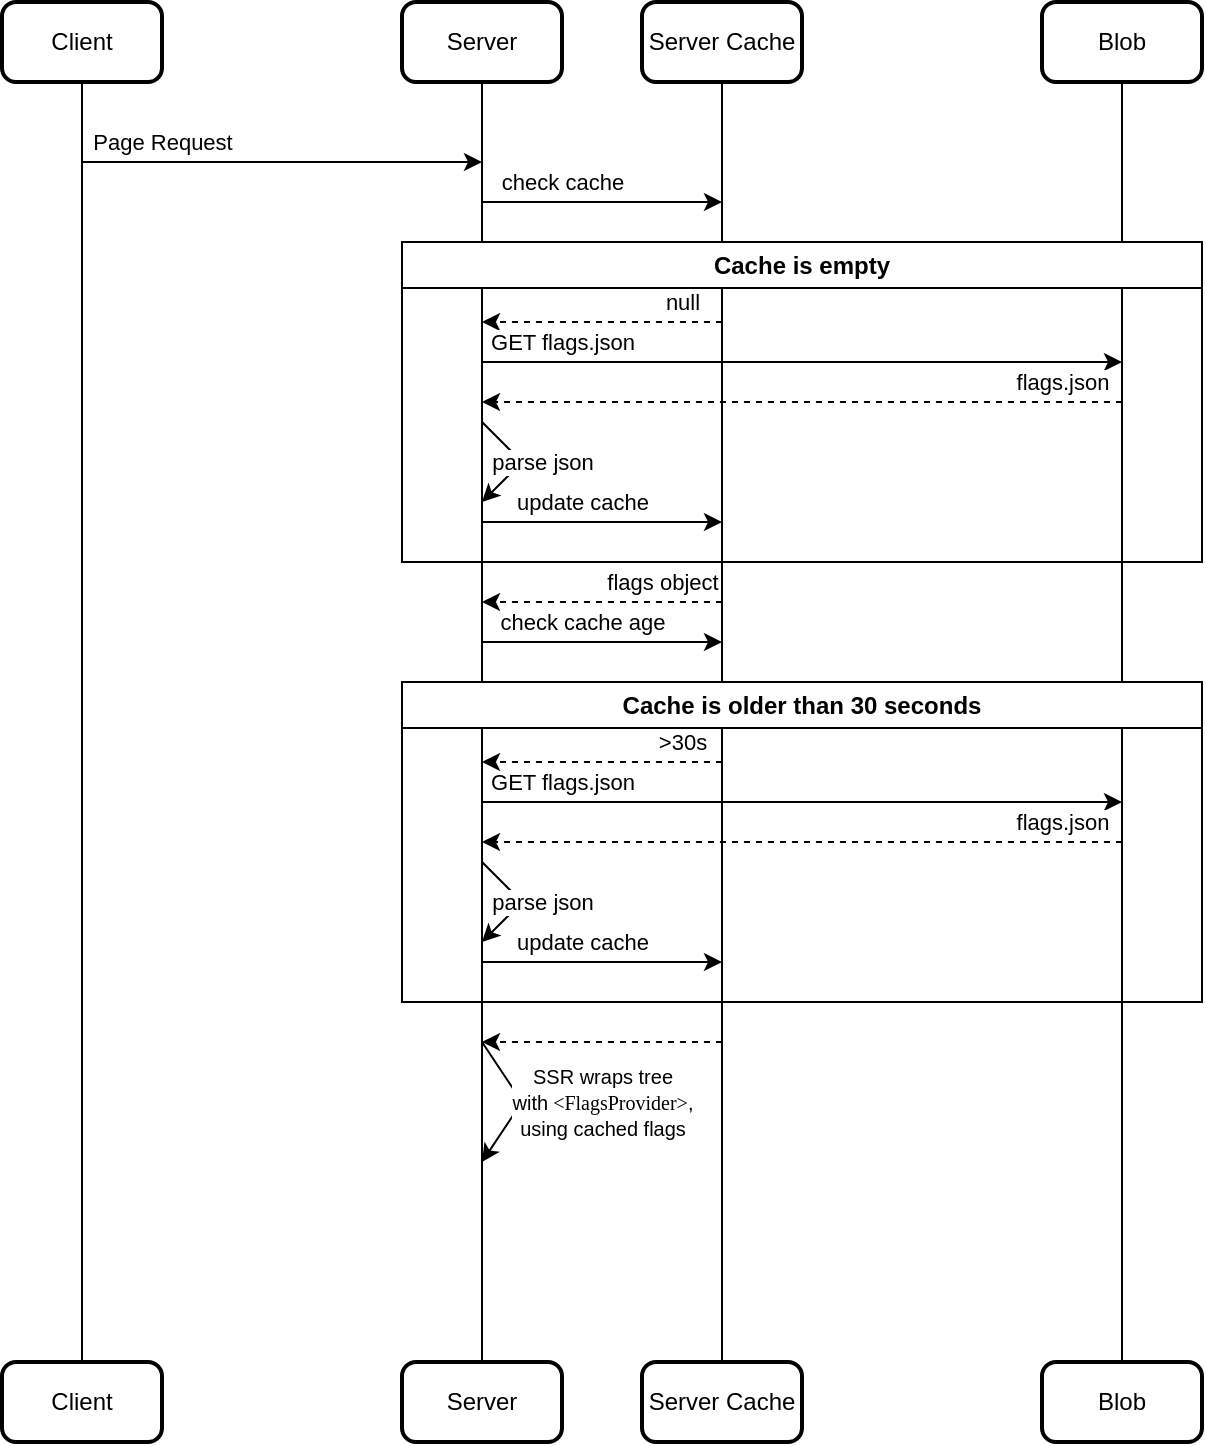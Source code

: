 <mxfile version="28.2.6">
  <diagram name="Page-1" id="5wtJL8Qg_r-bOMWsfcsG">
    <mxGraphModel dx="815" dy="444" grid="1" gridSize="10" guides="1" tooltips="1" connect="1" arrows="1" fold="1" page="1" pageScale="1" pageWidth="850" pageHeight="1100" math="0" shadow="0">
      <root>
        <mxCell id="0" />
        <mxCell id="1" parent="0" />
        <mxCell id="wKjelJYVH1py5RIKKvwj-5" style="edgeStyle=orthogonalEdgeStyle;rounded=0;orthogonalLoop=1;jettySize=auto;html=1;entryX=0.5;entryY=0;entryDx=0;entryDy=0;endArrow=none;endFill=0;" edge="1" parent="1" source="qG-v3CblzvyafhOUs0ST-2" target="wKjelJYVH1py5RIKKvwj-1">
          <mxGeometry relative="1" as="geometry" />
        </mxCell>
        <mxCell id="qG-v3CblzvyafhOUs0ST-2" value="Client" style="rounded=1;whiteSpace=wrap;html=1;absoluteArcSize=1;arcSize=14;strokeWidth=2;" parent="1" vertex="1">
          <mxGeometry x="120" y="80" width="80" height="40" as="geometry" />
        </mxCell>
        <mxCell id="wKjelJYVH1py5RIKKvwj-6" style="edgeStyle=orthogonalEdgeStyle;rounded=0;orthogonalLoop=1;jettySize=auto;html=1;endArrow=none;endFill=0;" edge="1" parent="1" source="qG-v3CblzvyafhOUs0ST-3" target="wKjelJYVH1py5RIKKvwj-2">
          <mxGeometry relative="1" as="geometry" />
        </mxCell>
        <mxCell id="qG-v3CblzvyafhOUs0ST-3" value="Server" style="rounded=1;whiteSpace=wrap;html=1;absoluteArcSize=1;arcSize=14;strokeWidth=2;" parent="1" vertex="1">
          <mxGeometry x="320" y="80" width="80" height="40" as="geometry" />
        </mxCell>
        <mxCell id="wKjelJYVH1py5RIKKvwj-7" style="edgeStyle=orthogonalEdgeStyle;rounded=0;orthogonalLoop=1;jettySize=auto;html=1;endArrow=none;endFill=0;" edge="1" parent="1" source="qG-v3CblzvyafhOUs0ST-4" target="wKjelJYVH1py5RIKKvwj-3">
          <mxGeometry relative="1" as="geometry" />
        </mxCell>
        <mxCell id="qG-v3CblzvyafhOUs0ST-4" value="Server Cache" style="rounded=1;whiteSpace=wrap;html=1;absoluteArcSize=1;arcSize=14;strokeWidth=2;" parent="1" vertex="1">
          <mxGeometry x="440" y="80" width="80" height="40" as="geometry" />
        </mxCell>
        <mxCell id="wKjelJYVH1py5RIKKvwj-8" style="edgeStyle=orthogonalEdgeStyle;rounded=0;orthogonalLoop=1;jettySize=auto;html=1;endArrow=none;endFill=0;" edge="1" parent="1" source="qG-v3CblzvyafhOUs0ST-5" target="wKjelJYVH1py5RIKKvwj-4">
          <mxGeometry relative="1" as="geometry" />
        </mxCell>
        <mxCell id="qG-v3CblzvyafhOUs0ST-5" value="Blob" style="rounded=1;whiteSpace=wrap;html=1;absoluteArcSize=1;arcSize=14;strokeWidth=2;" parent="1" vertex="1">
          <mxGeometry x="640" y="80" width="80" height="40" as="geometry" />
        </mxCell>
        <mxCell id="wKjelJYVH1py5RIKKvwj-1" value="Client" style="rounded=1;whiteSpace=wrap;html=1;absoluteArcSize=1;arcSize=14;strokeWidth=2;" vertex="1" parent="1">
          <mxGeometry x="120" y="760" width="80" height="40" as="geometry" />
        </mxCell>
        <mxCell id="wKjelJYVH1py5RIKKvwj-2" value="Server" style="rounded=1;whiteSpace=wrap;html=1;absoluteArcSize=1;arcSize=14;strokeWidth=2;" vertex="1" parent="1">
          <mxGeometry x="320" y="760" width="80" height="40" as="geometry" />
        </mxCell>
        <mxCell id="wKjelJYVH1py5RIKKvwj-3" value="Server Cache" style="rounded=1;whiteSpace=wrap;html=1;absoluteArcSize=1;arcSize=14;strokeWidth=2;" vertex="1" parent="1">
          <mxGeometry x="440" y="760" width="80" height="40" as="geometry" />
        </mxCell>
        <mxCell id="wKjelJYVH1py5RIKKvwj-4" value="Blob" style="rounded=1;whiteSpace=wrap;html=1;absoluteArcSize=1;arcSize=14;strokeWidth=2;" vertex="1" parent="1">
          <mxGeometry x="640" y="760" width="80" height="40" as="geometry" />
        </mxCell>
        <mxCell id="wKjelJYVH1py5RIKKvwj-10" value="Page Request" style="endArrow=classic;html=1;rounded=0;" edge="1" parent="1">
          <mxGeometry x="-0.6" y="10" width="50" height="50" relative="1" as="geometry">
            <mxPoint x="160" y="160" as="sourcePoint" />
            <mxPoint x="360" y="160" as="targetPoint" />
            <mxPoint as="offset" />
          </mxGeometry>
        </mxCell>
        <mxCell id="wKjelJYVH1py5RIKKvwj-11" value="check cache" style="endArrow=classic;html=1;rounded=0;" edge="1" parent="1">
          <mxGeometry x="-0.333" y="10" width="50" height="50" relative="1" as="geometry">
            <mxPoint x="360" y="180" as="sourcePoint" />
            <mxPoint x="480" y="180" as="targetPoint" />
            <mxPoint as="offset" />
          </mxGeometry>
        </mxCell>
        <mxCell id="wKjelJYVH1py5RIKKvwj-12" value="Cache is empty" style="swimlane;whiteSpace=wrap;html=1;" vertex="1" parent="1">
          <mxGeometry x="320" y="200" width="400" height="160" as="geometry">
            <mxRectangle x="320" y="200" width="120" height="30" as="alternateBounds" />
          </mxGeometry>
        </mxCell>
        <mxCell id="wKjelJYVH1py5RIKKvwj-13" value="null" style="endArrow=classic;html=1;rounded=0;dashed=1;" edge="1" parent="1">
          <mxGeometry x="-0.667" y="-10" width="50" height="50" relative="1" as="geometry">
            <mxPoint x="480" y="240" as="sourcePoint" />
            <mxPoint x="360" y="240" as="targetPoint" />
            <mxPoint as="offset" />
          </mxGeometry>
        </mxCell>
        <mxCell id="wKjelJYVH1py5RIKKvwj-14" value="GET flags.json" style="endArrow=classic;html=1;rounded=0;" edge="1" parent="1">
          <mxGeometry x="-0.75" y="10" width="50" height="50" relative="1" as="geometry">
            <mxPoint x="360" y="260" as="sourcePoint" />
            <mxPoint x="680" y="260" as="targetPoint" />
            <mxPoint as="offset" />
          </mxGeometry>
        </mxCell>
        <mxCell id="wKjelJYVH1py5RIKKvwj-15" value="flags.json" style="endArrow=classic;html=1;rounded=0;dashed=1;" edge="1" parent="1">
          <mxGeometry x="-0.812" y="-10" width="50" height="50" relative="1" as="geometry">
            <mxPoint x="680" y="280" as="sourcePoint" />
            <mxPoint x="360" y="280" as="targetPoint" />
            <mxPoint as="offset" />
          </mxGeometry>
        </mxCell>
        <mxCell id="wKjelJYVH1py5RIKKvwj-18" value="parse json" style="endArrow=classic;html=1;rounded=0;" edge="1" parent="1">
          <mxGeometry y="10" width="50" height="50" relative="1" as="geometry">
            <mxPoint x="360" y="290" as="sourcePoint" />
            <mxPoint x="360" y="330" as="targetPoint" />
            <Array as="points">
              <mxPoint x="380" y="310" />
            </Array>
            <mxPoint x="3" y="-7" as="offset" />
          </mxGeometry>
        </mxCell>
        <mxCell id="wKjelJYVH1py5RIKKvwj-19" value="update cache" style="endArrow=classic;html=1;rounded=0;" edge="1" parent="1">
          <mxGeometry x="-0.167" y="10" width="50" height="50" relative="1" as="geometry">
            <mxPoint x="360" y="340" as="sourcePoint" />
            <mxPoint x="480" y="340" as="targetPoint" />
            <mxPoint as="offset" />
          </mxGeometry>
        </mxCell>
        <mxCell id="wKjelJYVH1py5RIKKvwj-20" value="check cache age" style="endArrow=classic;html=1;rounded=0;" edge="1" parent="1">
          <mxGeometry x="-0.167" y="10" width="50" height="50" relative="1" as="geometry">
            <mxPoint x="360" y="400" as="sourcePoint" />
            <mxPoint x="480" y="400" as="targetPoint" />
            <mxPoint as="offset" />
          </mxGeometry>
        </mxCell>
        <mxCell id="wKjelJYVH1py5RIKKvwj-21" value="Cache is older than 30 seconds" style="swimlane;whiteSpace=wrap;html=1;" vertex="1" parent="1">
          <mxGeometry x="320" y="420" width="400" height="160" as="geometry" />
        </mxCell>
        <mxCell id="wKjelJYVH1py5RIKKvwj-25" value="GET flags.json" style="endArrow=classic;html=1;rounded=0;" edge="1" parent="wKjelJYVH1py5RIKKvwj-21">
          <mxGeometry x="-0.75" y="10" width="50" height="50" relative="1" as="geometry">
            <mxPoint x="40" y="60" as="sourcePoint" />
            <mxPoint x="360" y="60" as="targetPoint" />
            <mxPoint as="offset" />
          </mxGeometry>
        </mxCell>
        <mxCell id="wKjelJYVH1py5RIKKvwj-26" value="flags.json" style="endArrow=classic;html=1;rounded=0;dashed=1;" edge="1" parent="wKjelJYVH1py5RIKKvwj-21">
          <mxGeometry x="-0.812" y="-10" width="50" height="50" relative="1" as="geometry">
            <mxPoint x="360" y="80" as="sourcePoint" />
            <mxPoint x="40" y="80" as="targetPoint" />
            <mxPoint as="offset" />
          </mxGeometry>
        </mxCell>
        <mxCell id="wKjelJYVH1py5RIKKvwj-27" value="parse json" style="endArrow=classic;html=1;rounded=0;" edge="1" parent="wKjelJYVH1py5RIKKvwj-21">
          <mxGeometry y="10" width="50" height="50" relative="1" as="geometry">
            <mxPoint x="40" y="90" as="sourcePoint" />
            <mxPoint x="40" y="130" as="targetPoint" />
            <Array as="points">
              <mxPoint x="60" y="110" />
            </Array>
            <mxPoint x="3" y="-7" as="offset" />
          </mxGeometry>
        </mxCell>
        <mxCell id="wKjelJYVH1py5RIKKvwj-28" value="update cache" style="endArrow=classic;html=1;rounded=0;" edge="1" parent="wKjelJYVH1py5RIKKvwj-21">
          <mxGeometry x="-0.167" y="10" width="50" height="50" relative="1" as="geometry">
            <mxPoint x="40" y="140" as="sourcePoint" />
            <mxPoint x="160" y="140" as="targetPoint" />
            <mxPoint as="offset" />
          </mxGeometry>
        </mxCell>
        <mxCell id="wKjelJYVH1py5RIKKvwj-23" value="&amp;gt;30s" style="endArrow=classic;html=1;rounded=0;dashed=1;" edge="1" parent="1">
          <mxGeometry x="-0.667" y="-10" width="50" height="50" relative="1" as="geometry">
            <mxPoint x="480" y="460" as="sourcePoint" />
            <mxPoint x="360" y="460" as="targetPoint" />
            <mxPoint as="offset" />
          </mxGeometry>
        </mxCell>
        <mxCell id="wKjelJYVH1py5RIKKvwj-32" value="" style="endArrow=classic;html=1;rounded=0;dashed=1;endFill=1;" edge="1" parent="1">
          <mxGeometry width="50" height="50" relative="1" as="geometry">
            <mxPoint x="480" y="600" as="sourcePoint" />
            <mxPoint x="360" y="600" as="targetPoint" />
          </mxGeometry>
        </mxCell>
        <mxCell id="wKjelJYVH1py5RIKKvwj-33" value="flags object" style="endArrow=classic;html=1;rounded=0;dashed=1;" edge="1" parent="1">
          <mxGeometry x="-0.5" y="-10" width="50" height="50" relative="1" as="geometry">
            <mxPoint x="480" y="380" as="sourcePoint" />
            <mxPoint x="360" y="380" as="targetPoint" />
            <mxPoint as="offset" />
          </mxGeometry>
        </mxCell>
        <mxCell id="wKjelJYVH1py5RIKKvwj-34" value="&lt;font style=&quot;font-size: 10px;&quot;&gt;SSR wraps tree&lt;/font&gt;&lt;div&gt;&lt;font style=&quot;font-size: 10px;&quot;&gt;with&lt;font face=&quot;Lucida Console&quot;&gt; &amp;lt;FlagsProvider&amp;gt;&lt;/font&gt;,&lt;/font&gt;&lt;/div&gt;&lt;div&gt;&lt;font style=&quot;font-size: 10px;&quot;&gt;using cached flags&lt;/font&gt;&lt;/div&gt;" style="endArrow=classic;html=1;rounded=0;" edge="1" parent="1">
          <mxGeometry y="40" width="50" height="50" relative="1" as="geometry">
            <mxPoint x="360" y="600" as="sourcePoint" />
            <mxPoint x="360" y="660" as="targetPoint" />
            <Array as="points">
              <mxPoint x="380" y="630" />
            </Array>
            <mxPoint x="7" y="-22" as="offset" />
          </mxGeometry>
        </mxCell>
      </root>
    </mxGraphModel>
  </diagram>
</mxfile>

